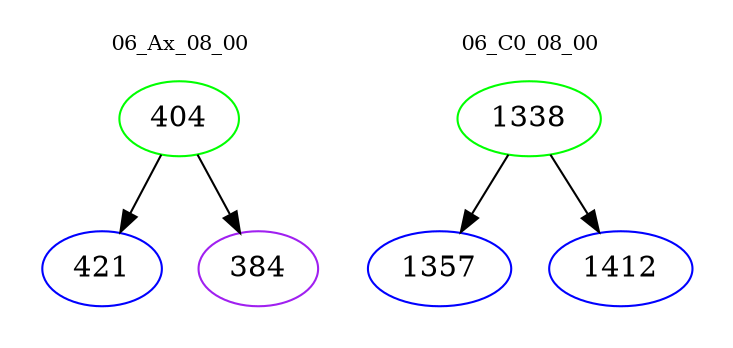 digraph{
subgraph cluster_0 {
color = white
label = "06_Ax_08_00";
fontsize=10;
T0_404 [label="404", color="green"]
T0_404 -> T0_421 [color="black"]
T0_421 [label="421", color="blue"]
T0_404 -> T0_384 [color="black"]
T0_384 [label="384", color="purple"]
}
subgraph cluster_1 {
color = white
label = "06_C0_08_00";
fontsize=10;
T1_1338 [label="1338", color="green"]
T1_1338 -> T1_1357 [color="black"]
T1_1357 [label="1357", color="blue"]
T1_1338 -> T1_1412 [color="black"]
T1_1412 [label="1412", color="blue"]
}
}
